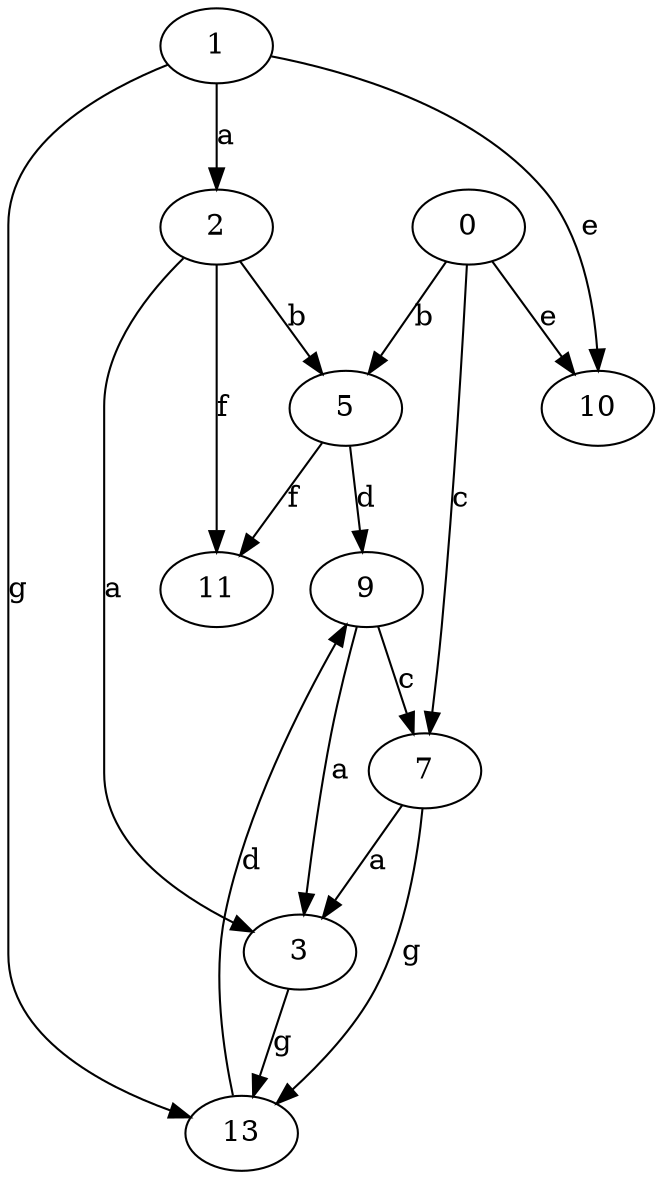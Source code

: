 strict digraph  {
0;
2;
1;
3;
5;
7;
9;
10;
11;
13;
0 -> 5  [label=b];
0 -> 7  [label=c];
0 -> 10  [label=e];
2 -> 3  [label=a];
2 -> 5  [label=b];
2 -> 11  [label=f];
1 -> 2  [label=a];
1 -> 10  [label=e];
1 -> 13  [label=g];
3 -> 13  [label=g];
5 -> 9  [label=d];
5 -> 11  [label=f];
7 -> 3  [label=a];
7 -> 13  [label=g];
9 -> 3  [label=a];
9 -> 7  [label=c];
13 -> 9  [label=d];
}
